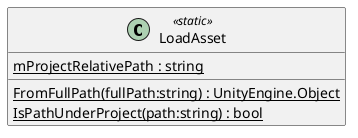 @startuml
class LoadAsset <<static>> {
    {static} FromFullPath(fullPath:string) : UnityEngine.Object
    {static} IsPathUnderProject(path:string) : bool
    {static} mProjectRelativePath : string
}
@enduml
